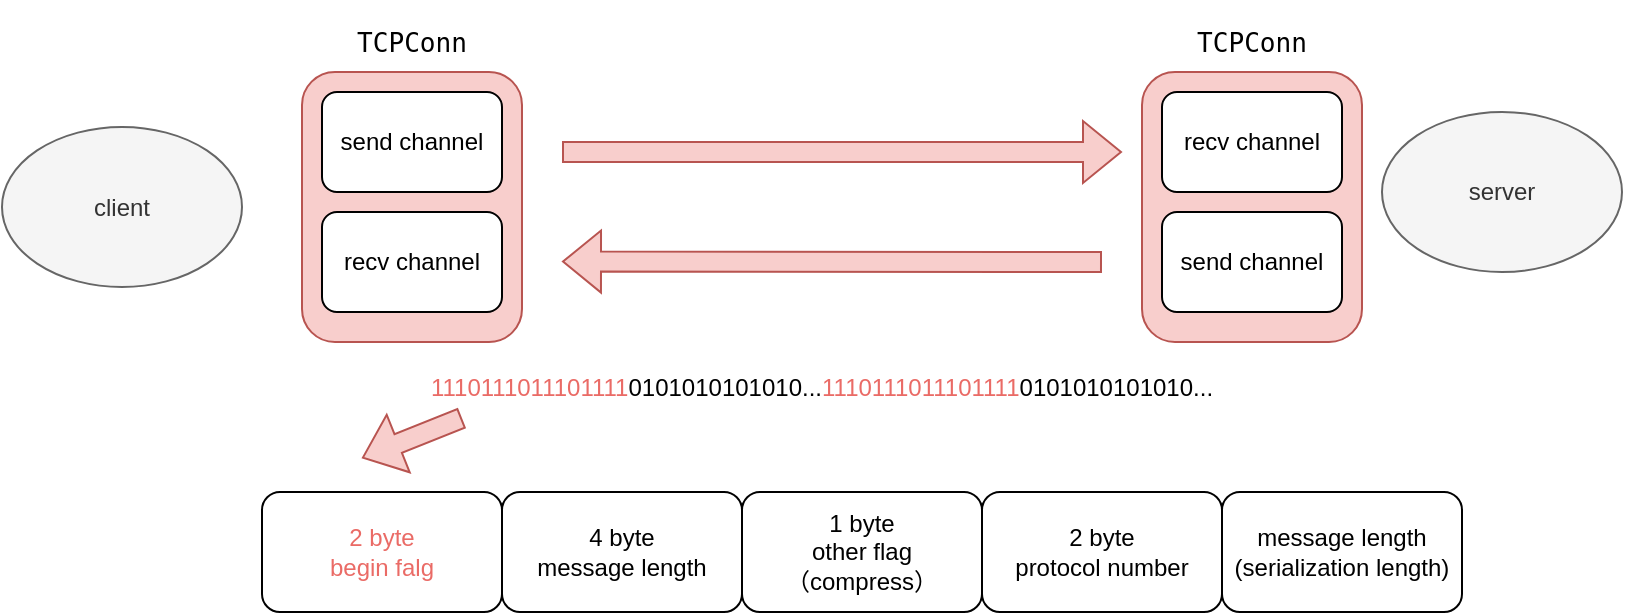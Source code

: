 <mxfile version="16.6.1" type="github">
  <diagram id="zzds6Kp185NoCfkkMVd4" name="Page-1">
    <mxGraphModel dx="895" dy="521" grid="1" gridSize="10" guides="1" tooltips="1" connect="1" arrows="1" fold="1" page="1" pageScale="1" pageWidth="1800" pageHeight="275" math="0" shadow="0">
      <root>
        <mxCell id="0" />
        <mxCell id="1" parent="0" />
        <mxCell id="ixqmZI1KRuaAsa8ncv3C-2" value="client" style="ellipse;whiteSpace=wrap;html=1;fillColor=#f5f5f5;fontColor=#333333;strokeColor=#666666;" parent="1" vertex="1">
          <mxGeometry x="40" y="267.5" width="120" height="80" as="geometry" />
        </mxCell>
        <mxCell id="ixqmZI1KRuaAsa8ncv3C-3" value="server" style="ellipse;whiteSpace=wrap;html=1;fillColor=#f5f5f5;fontColor=#333333;strokeColor=#666666;" parent="1" vertex="1">
          <mxGeometry x="730" y="260" width="120" height="80" as="geometry" />
        </mxCell>
        <mxCell id="ixqmZI1KRuaAsa8ncv3C-4" value="" style="rounded=1;whiteSpace=wrap;html=1;fillColor=#f8cecc;strokeColor=#b85450;" parent="1" vertex="1">
          <mxGeometry x="190" y="240" width="110" height="135" as="geometry" />
        </mxCell>
        <mxCell id="G3217BQzLfLmHTe0aymr-1" value="send channel" style="rounded=1;whiteSpace=wrap;html=1;" vertex="1" parent="1">
          <mxGeometry x="200" y="250" width="90" height="50" as="geometry" />
        </mxCell>
        <mxCell id="G3217BQzLfLmHTe0aymr-2" value="recv channel" style="rounded=1;whiteSpace=wrap;html=1;" vertex="1" parent="1">
          <mxGeometry x="200" y="310" width="90" height="50" as="geometry" />
        </mxCell>
        <mxCell id="G3217BQzLfLmHTe0aymr-3" value="" style="rounded=1;whiteSpace=wrap;html=1;fillColor=#f8cecc;strokeColor=#b85450;" vertex="1" parent="1">
          <mxGeometry x="610" y="240" width="110" height="135" as="geometry" />
        </mxCell>
        <mxCell id="G3217BQzLfLmHTe0aymr-4" value="send channel" style="rounded=1;whiteSpace=wrap;html=1;" vertex="1" parent="1">
          <mxGeometry x="620" y="310" width="90" height="50" as="geometry" />
        </mxCell>
        <mxCell id="G3217BQzLfLmHTe0aymr-5" value="recv channel" style="rounded=1;whiteSpace=wrap;html=1;" vertex="1" parent="1">
          <mxGeometry x="620" y="250" width="90" height="50" as="geometry" />
        </mxCell>
        <mxCell id="G3217BQzLfLmHTe0aymr-6" value="" style="shape=flexArrow;endArrow=classic;html=1;rounded=0;fillColor=#f8cecc;strokeColor=#b85450;" edge="1" parent="1">
          <mxGeometry width="50" height="50" relative="1" as="geometry">
            <mxPoint x="320" y="280" as="sourcePoint" />
            <mxPoint x="600" y="280" as="targetPoint" />
          </mxGeometry>
        </mxCell>
        <mxCell id="G3217BQzLfLmHTe0aymr-7" value="" style="shape=flexArrow;endArrow=none;html=1;rounded=0;startArrow=block;endFill=0;fillColor=#f8cecc;strokeColor=#b85450;" edge="1" parent="1">
          <mxGeometry width="50" height="50" relative="1" as="geometry">
            <mxPoint x="320" y="334.77" as="sourcePoint" />
            <mxPoint x="590" y="335" as="targetPoint" />
          </mxGeometry>
        </mxCell>
        <mxCell id="G3217BQzLfLmHTe0aymr-8" value="&lt;pre style=&quot;font-family: &amp;#34;jetbrains mono&amp;#34; , monospace ; font-size: 9.8pt&quot;&gt;TCPConn&lt;/pre&gt;" style="text;html=1;strokeColor=none;fillColor=none;align=center;verticalAlign=middle;whiteSpace=wrap;rounded=0;" vertex="1" parent="1">
          <mxGeometry x="215" y="210" width="60" height="30" as="geometry" />
        </mxCell>
        <mxCell id="G3217BQzLfLmHTe0aymr-10" value="&lt;pre style=&quot;font-family: &amp;#34;jetbrains mono&amp;#34; , monospace ; font-size: 9.8pt&quot;&gt;TCPConn&lt;/pre&gt;" style="text;html=1;strokeColor=none;fillColor=none;align=center;verticalAlign=middle;whiteSpace=wrap;rounded=0;" vertex="1" parent="1">
          <mxGeometry x="635" y="210" width="60" height="30" as="geometry" />
        </mxCell>
        <mxCell id="G3217BQzLfLmHTe0aymr-12" value="&lt;font color=&quot;#ea6b66&quot;&gt;1110111011101111&lt;/font&gt;0101010101010...&lt;font color=&quot;#ea6b66&quot;&gt;1110111011101111&lt;/font&gt;0101010101010..." style="text;html=1;strokeColor=none;fillColor=none;align=center;verticalAlign=middle;whiteSpace=wrap;rounded=0;labelBackgroundColor=none;fontColor=#000000;" vertex="1" parent="1">
          <mxGeometry x="420" y="383" width="60" height="30" as="geometry" />
        </mxCell>
        <mxCell id="G3217BQzLfLmHTe0aymr-13" value="&lt;font color=&quot;#ea6b66&quot;&gt;2 byte&lt;br&gt;begin falg&lt;br&gt;&lt;/font&gt;" style="rounded=1;whiteSpace=wrap;html=1;labelBackgroundColor=none;fontColor=#000000;" vertex="1" parent="1">
          <mxGeometry x="170" y="450" width="120" height="60" as="geometry" />
        </mxCell>
        <mxCell id="G3217BQzLfLmHTe0aymr-14" value="4 byte&lt;br&gt;message length" style="rounded=1;whiteSpace=wrap;html=1;labelBackgroundColor=none;fontColor=#000000;" vertex="1" parent="1">
          <mxGeometry x="290" y="450" width="120" height="60" as="geometry" />
        </mxCell>
        <mxCell id="G3217BQzLfLmHTe0aymr-15" value="1 byte&lt;br&gt;other flag（compress）" style="rounded=1;whiteSpace=wrap;html=1;labelBackgroundColor=none;fontColor=#000000;" vertex="1" parent="1">
          <mxGeometry x="410" y="450" width="120" height="60" as="geometry" />
        </mxCell>
        <mxCell id="G3217BQzLfLmHTe0aymr-16" value="2 byte&lt;br&gt;protocol number" style="rounded=1;whiteSpace=wrap;html=1;labelBackgroundColor=none;fontColor=#000000;" vertex="1" parent="1">
          <mxGeometry x="530" y="450" width="120" height="60" as="geometry" />
        </mxCell>
        <mxCell id="G3217BQzLfLmHTe0aymr-17" value="message length&lt;br&gt;(serialization length)" style="rounded=1;whiteSpace=wrap;html=1;labelBackgroundColor=none;fontColor=#000000;" vertex="1" parent="1">
          <mxGeometry x="650" y="450" width="120" height="60" as="geometry" />
        </mxCell>
        <mxCell id="G3217BQzLfLmHTe0aymr-18" value="" style="shape=flexArrow;endArrow=none;html=1;rounded=0;fontColor=#000000;startArrow=block;endFill=0;strokeColor=#b85450;fillColor=#f8cecc;" edge="1" parent="1">
          <mxGeometry width="50" height="50" relative="1" as="geometry">
            <mxPoint x="220" y="433" as="sourcePoint" />
            <mxPoint x="270" y="413" as="targetPoint" />
          </mxGeometry>
        </mxCell>
      </root>
    </mxGraphModel>
  </diagram>
</mxfile>
